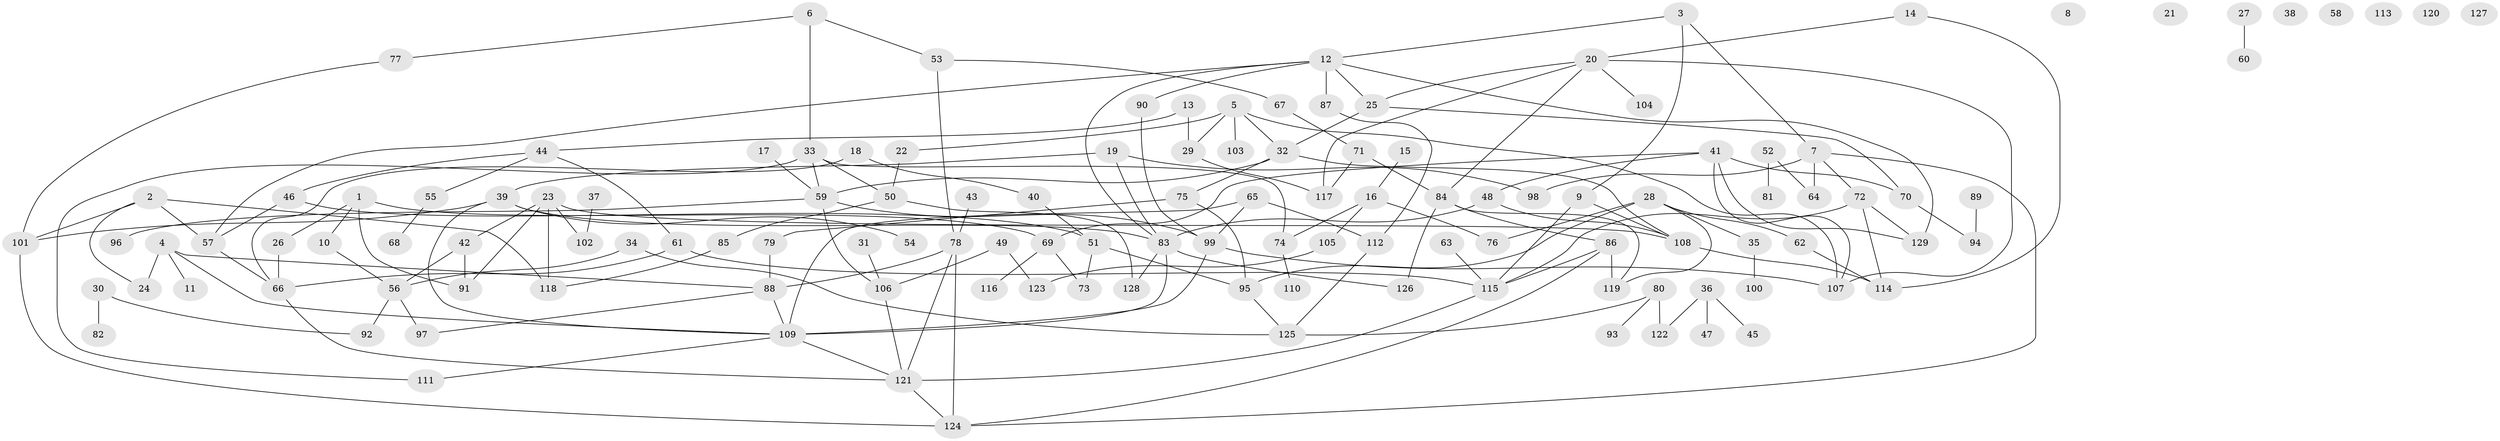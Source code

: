 // coarse degree distribution, {0: 0.07777777777777778, 1: 0.24444444444444444, 2: 0.2777777777777778, 4: 0.12222222222222222, 5: 0.1, 3: 0.06666666666666667, 6: 0.05555555555555555, 11: 0.011111111111111112, 8: 0.011111111111111112, 10: 0.011111111111111112, 7: 0.022222222222222223}
// Generated by graph-tools (version 1.1) at 2025/43/03/04/25 21:43:33]
// undirected, 129 vertices, 180 edges
graph export_dot {
graph [start="1"]
  node [color=gray90,style=filled];
  1;
  2;
  3;
  4;
  5;
  6;
  7;
  8;
  9;
  10;
  11;
  12;
  13;
  14;
  15;
  16;
  17;
  18;
  19;
  20;
  21;
  22;
  23;
  24;
  25;
  26;
  27;
  28;
  29;
  30;
  31;
  32;
  33;
  34;
  35;
  36;
  37;
  38;
  39;
  40;
  41;
  42;
  43;
  44;
  45;
  46;
  47;
  48;
  49;
  50;
  51;
  52;
  53;
  54;
  55;
  56;
  57;
  58;
  59;
  60;
  61;
  62;
  63;
  64;
  65;
  66;
  67;
  68;
  69;
  70;
  71;
  72;
  73;
  74;
  75;
  76;
  77;
  78;
  79;
  80;
  81;
  82;
  83;
  84;
  85;
  86;
  87;
  88;
  89;
  90;
  91;
  92;
  93;
  94;
  95;
  96;
  97;
  98;
  99;
  100;
  101;
  102;
  103;
  104;
  105;
  106;
  107;
  108;
  109;
  110;
  111;
  112;
  113;
  114;
  115;
  116;
  117;
  118;
  119;
  120;
  121;
  122;
  123;
  124;
  125;
  126;
  127;
  128;
  129;
  1 -- 10;
  1 -- 26;
  1 -- 69;
  1 -- 91;
  2 -- 24;
  2 -- 57;
  2 -- 101;
  2 -- 118;
  3 -- 7;
  3 -- 9;
  3 -- 12;
  4 -- 11;
  4 -- 24;
  4 -- 88;
  4 -- 109;
  5 -- 22;
  5 -- 29;
  5 -- 32;
  5 -- 103;
  5 -- 107;
  6 -- 33;
  6 -- 53;
  6 -- 77;
  7 -- 64;
  7 -- 72;
  7 -- 98;
  7 -- 124;
  9 -- 108;
  9 -- 115;
  10 -- 56;
  12 -- 25;
  12 -- 57;
  12 -- 83;
  12 -- 87;
  12 -- 90;
  12 -- 129;
  13 -- 29;
  13 -- 44;
  14 -- 20;
  14 -- 114;
  15 -- 16;
  16 -- 74;
  16 -- 76;
  16 -- 105;
  17 -- 59;
  18 -- 40;
  18 -- 66;
  19 -- 39;
  19 -- 83;
  19 -- 98;
  20 -- 25;
  20 -- 84;
  20 -- 104;
  20 -- 107;
  20 -- 117;
  22 -- 50;
  23 -- 42;
  23 -- 91;
  23 -- 102;
  23 -- 108;
  23 -- 118;
  25 -- 32;
  25 -- 70;
  26 -- 66;
  27 -- 60;
  28 -- 35;
  28 -- 62;
  28 -- 76;
  28 -- 95;
  28 -- 119;
  29 -- 117;
  30 -- 82;
  30 -- 92;
  31 -- 106;
  32 -- 59;
  32 -- 75;
  32 -- 108;
  33 -- 50;
  33 -- 59;
  33 -- 74;
  33 -- 111;
  34 -- 56;
  34 -- 125;
  35 -- 100;
  36 -- 45;
  36 -- 47;
  36 -- 122;
  37 -- 102;
  39 -- 54;
  39 -- 83;
  39 -- 101;
  39 -- 109;
  40 -- 51;
  41 -- 48;
  41 -- 69;
  41 -- 70;
  41 -- 107;
  41 -- 129;
  42 -- 56;
  42 -- 91;
  43 -- 78;
  44 -- 46;
  44 -- 55;
  44 -- 61;
  46 -- 51;
  46 -- 57;
  48 -- 83;
  48 -- 108;
  49 -- 106;
  49 -- 123;
  50 -- 85;
  50 -- 128;
  51 -- 73;
  51 -- 95;
  52 -- 64;
  52 -- 81;
  53 -- 67;
  53 -- 78;
  55 -- 68;
  56 -- 92;
  56 -- 97;
  57 -- 66;
  59 -- 96;
  59 -- 99;
  59 -- 106;
  61 -- 66;
  61 -- 115;
  62 -- 114;
  63 -- 115;
  65 -- 99;
  65 -- 109;
  65 -- 112;
  66 -- 121;
  67 -- 71;
  69 -- 73;
  69 -- 116;
  70 -- 94;
  71 -- 84;
  71 -- 117;
  72 -- 114;
  72 -- 115;
  72 -- 129;
  74 -- 110;
  75 -- 79;
  75 -- 95;
  77 -- 101;
  78 -- 88;
  78 -- 121;
  78 -- 124;
  79 -- 88;
  80 -- 93;
  80 -- 122;
  80 -- 125;
  83 -- 109;
  83 -- 126;
  83 -- 128;
  84 -- 86;
  84 -- 119;
  84 -- 126;
  85 -- 118;
  86 -- 115;
  86 -- 119;
  86 -- 124;
  87 -- 112;
  88 -- 97;
  88 -- 109;
  89 -- 94;
  90 -- 99;
  95 -- 125;
  99 -- 107;
  99 -- 109;
  101 -- 124;
  105 -- 123;
  106 -- 121;
  108 -- 114;
  109 -- 111;
  109 -- 121;
  112 -- 125;
  115 -- 121;
  121 -- 124;
}
